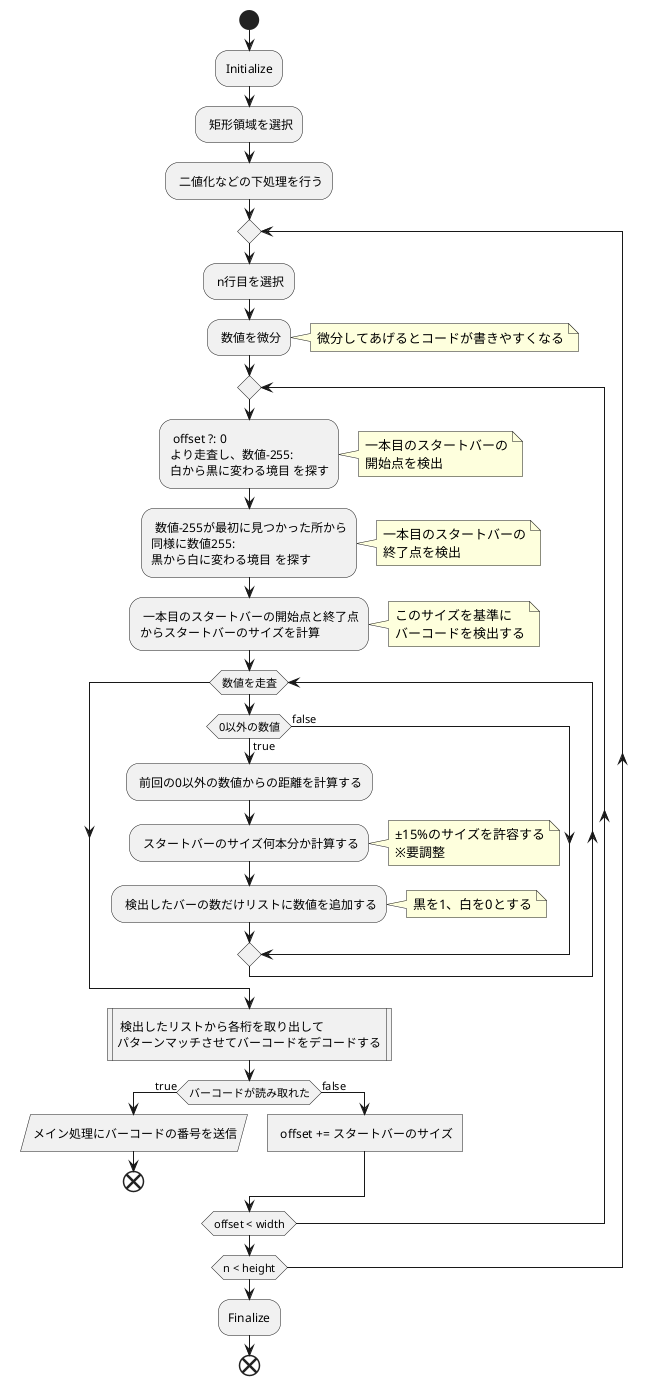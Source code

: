 @startuml

start
:Initialize;
: 矩形領域を選択;
: 二値化などの下処理を行う;
repeat
    : n行目を選択;
    : 数値を微分;
        note right: 微分してあげるとコードが書きやすくなる
    repeat
        : offset ?: 0\nより走査し、数値-255:\n白から黒に変わる境目 を探す;
            note right: 一本目のスタートバーの\n開始点を検出
        : 数値-255が最初に見つかった所から\n同様に数値255:\n黒から白に変わる境目 を探す;
            note right: 一本目のスタートバーの\n終了点を検出
        : 一本目のスタートバーの開始点と終了点\nからスタートバーのサイズを計算;
            note right: このサイズを基準に\nバーコードを検出する
        while (数値を走査)
            if (0以外の数値) then (true)
                : 前回の0以外の数値からの距離を計算する;
                : スタートバーのサイズ何本分か計算する;
                note right: ±15%のサイズを許容する\n※要調整
                : 検出したバーの数だけリストに数値を追加する;
                note right: 黒を1、白を0とする
            else (false)
            endif
        endwhile
        : 検出したリストから各桁を取り出して\nパターンマッチさせてバーコードをデコードする|
        if (バーコードが読み取れた) then (true)
            : メイン処理にバーコードの番号を送信/
            end
        else (false)
            : offset += スタートバーのサイズ]
        endif
    repeat while (offset < width)
repeat while (n < height)

:Finalize;
end

@enduml